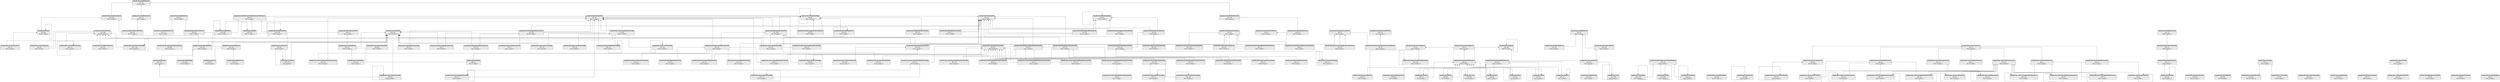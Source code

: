 digraph classDiagram{
graph [splines=ortho, rankdir=BT, overlap = false, nodesep=2.0, ranksep=2.0]

node [shape=record style=filled fillcolor=gray95]
"org.joda.time.format.DateTimeFormatterBuilder"[label = <{<b>org.joda.time.format.DateTimeFormatterBuilder</b>|LOC: 2678<br/>|Time of Change: 22<br/>}>]
"org.joda.time.LocalDateTime"[label = <{<b>org.joda.time.LocalDateTime</b>|LOC: 2398<br/>|Time of Change: 13<br/>}>]
"org.joda.time.DateTime"[label = <{<b>org.joda.time.DateTime</b>|LOC: 2372<br/>|Time of Change: 14<br/>}>]
"org.joda.time.format.PeriodFormatterBuilder"[label = <{<b>org.joda.time.format.PeriodFormatterBuilder</b>|LOC: 2199<br/>|Time of Change: 20<br/>}>]
"org.joda.time.LocalDate"[label = <{<b>org.joda.time.LocalDate</b>|LOC: 2129<br/>|Time of Change: 14<br/>}>]
"org.joda.time.format.ISODateTimeFormat"[label = <{<b>org.joda.time.format.ISODateTimeFormat</b>|LOC: 2018<br/>|Time of Change: 10<br/>}>]
"org.joda.time.tz.DateTimeZoneBuilder"[label = <{<b>org.joda.time.tz.DateTimeZoneBuilder</b>|LOC: 1768<br/>|Time of Change: 12<br/>}>]
"org.joda.time.Period"[label = <{<b>org.joda.time.Period</b>|LOC: 1666<br/>|Time of Change: 9<br/>}>]
"org.joda.time.LocalTime"[label = <{<b>org.joda.time.LocalTime</b>|LOC: 1623<br/>|Time of Change: 7<br/>}>]
"org.joda.time.MutableDateTime"[label = <{<b>org.joda.time.MutableDateTime</b>|LOC: 1490<br/>|Time of Change: 6<br/>}>]
"org.joda.time.DateMidnight"[label = <{<b>org.joda.time.DateMidnight</b>|LOC: 1480<br/>|Time of Change: 8<br/>}>]
"org.joda.time.DateTimeZone"[label = <{<b>org.joda.time.DateTimeZone</b>|LOC: 1343<br/>|Time of Change: 22<br/>}>]
"org.joda.time.TimeOfDay"[label = <{<b>org.joda.time.TimeOfDay</b>|LOC: 1228<br/>|Time of Change: 3<br/>}>]
"org.joda.time.chrono.GJChronology"[label = <{<b>org.joda.time.chrono.GJChronology</b>|LOC: 1157<br/>|Time of Change: 10<br/>}>]
"org.joda.time.YearMonthDay"[label = <{<b>org.joda.time.YearMonthDay</b>|LOC: 1121<br/>|Time of Change: 3<br/>}>]
"org.joda.time.Partial"[label = <{<b>org.joda.time.Partial</b>|LOC: 1029<br/>|Time of Change: 9<br/>}>]
"org.joda.time.format.DateTimeFormatter"[label = <{<b>org.joda.time.format.DateTimeFormatter</b>|LOC: 1024<br/>|Time of Change: 17<br/>}>]
"org.joda.time.MutablePeriod"[label = <{<b>org.joda.time.MutablePeriod</b>|LOC: 1013<br/>|Time of Change: 2<br/>}>]
"org.joda.time.field.BaseDateTimeField"[label = <{<b>org.joda.time.field.BaseDateTimeField</b>|LOC: 1006<br/>|Time of Change: 2<br/>}>]
"org.joda.time.YearMonth"[label = <{<b>org.joda.time.YearMonth</b>|LOC: 991<br/>|Time of Change: 2<br/>}>]
"org.joda.time.MonthDay"[label = <{<b>org.joda.time.MonthDay</b>|LOC: 977<br/>|Time of Change: 3<br/>}>]
"org.joda.time.tz.ZoneInfoCompiler"[label = <{<b>org.joda.time.tz.ZoneInfoCompiler</b>|LOC: 949<br/>|Time of Change: 22<br/>}>]
"org.joda.time.format.DateTimeFormat"[label = <{<b>org.joda.time.format.DateTimeFormat</b>|LOC: 907<br/>|Time of Change: 18<br/>}>]
"org.joda.time.PeriodType"[label = <{<b>org.joda.time.PeriodType</b>|LOC: 858<br/>|Time of Change: 2<br/>}>]
"org.joda.time.chrono.BasicChronology"[label = <{<b>org.joda.time.chrono.BasicChronology</b>|LOC: 831<br/>|Time of Change: 9<br/>}>]
"org.joda.time.DateTimeField"[label = <{<b>org.joda.time.DateTimeField</b>|LOC: 687<br/>|Time of Change: 3<br/>}>]
"org.joda.time.chrono.BaseChronology"[label = <{<b>org.joda.time.chrono.BaseChronology</b>|LOC: 682<br/>|Time of Change: 6<br/>}>]
"org.joda.time.chrono.ZonedChronology"[label = <{<b>org.joda.time.chrono.ZonedChronology</b>|LOC: 651<br/>|Time of Change: 8<br/>}>]
"org.joda.time.base.BasePeriod"[label = <{<b>org.joda.time.base.BasePeriod</b>|LOC: 619<br/>|Time of Change: 5<br/>}>]
"org.joda.time.format.DateTimeParserBucket"[label = <{<b>org.joda.time.format.DateTimeParserBucket</b>|LOC: 609<br/>|Time of Change: 9<br/>}>]
"org.joda.time.DateTimeFieldType"[label = <{<b>org.joda.time.DateTimeFieldType</b>|LOC: 607<br/>|Time of Change: 4<br/>}>]
"org.joda.time.chrono.LimitChronology"[label = <{<b>org.joda.time.chrono.LimitChronology</b>|LOC: 605<br/>|Time of Change: 4<br/>}>]
"org.joda.time.DateTimeUtils"[label = <{<b>org.joda.time.DateTimeUtils</b>|LOC: 599<br/>|Time of Change: 12<br/>}>]
"org.joda.time.convert.ConverterManager"[label = <{<b>org.joda.time.convert.ConverterManager</b>|LOC: 597<br/>|Time of Change: 3<br/>}>]
"org.joda.time.chrono.IslamicChronology"[label = <{<b>org.joda.time.chrono.IslamicChronology</b>|LOC: 579<br/>|Time of Change: 6<br/>}>]
"org.joda.time.chrono.AssembledChronology"[label = <{<b>org.joda.time.chrono.AssembledChronology</b>|LOC: 565<br/>|Time of Change: 2<br/>}>]
"org.joda.time.Interval"[label = <{<b>org.joda.time.Interval</b>|LOC: 562<br/>|Time of Change: 6<br/>}>]
"org.joda.time.Duration"[label = <{<b>org.joda.time.Duration</b>|LOC: 555<br/>|Time of Change: 15<br/>}>]
"org.joda.time.field.UnsupportedDateTimeField"[label = <{<b>org.joda.time.field.UnsupportedDateTimeField</b>|LOC: 547<br/>|Time of Change: 2<br/>}>]
"org.joda.time.base.AbstractInterval"[label = <{<b>org.joda.time.base.AbstractInterval</b>|LOC: 509<br/>|Time of Change: 9<br/>}>]
"org.joda.time.Chronology"[label = <{<b>org.joda.time.Chronology</b>|LOC: 506<br/>|Time of Change: 5<br/>}>]
"org.joda.time.Days"[label = <{<b>org.joda.time.Days</b>|LOC: 491<br/>|Time of Change: 2<br/>}>]
"org.joda.time.Hours"[label = <{<b>org.joda.time.Hours</b>|LOC: 490<br/>|Time of Change: 2<br/>}>]
"org.joda.time.Weeks"[label = <{<b>org.joda.time.Weeks</b>|LOC: 477<br/>|Time of Change: 2<br/>}>]
"org.joda.time.field.AbstractReadableInstantFieldProperty"[label = <{<b>org.joda.time.field.AbstractReadableInstantFieldProperty</b>|LOC: 474<br/>|Time of Change: 2<br/>}>]
"org.joda.time.Minutes"[label = <{<b>org.joda.time.Minutes</b>|LOC: 471<br/>|Time of Change: 2<br/>}>]
"org.joda.time.Seconds"[label = <{<b>org.joda.time.Seconds</b>|LOC: 471<br/>|Time of Change: 3<br/>}>]
"org.joda.time.format.FormatUtils"[label = <{<b>org.joda.time.format.FormatUtils</b>|LOC: 448<br/>|Time of Change: 4<br/>}>]
"org.joda.time.base.AbstractInstant"[label = <{<b>org.joda.time.base.AbstractInstant</b>|LOC: 442<br/>|Time of Change: 4<br/>}>]
"org.joda.time.base.AbstractPartial"[label = <{<b>org.joda.time.base.AbstractPartial</b>|LOC: 415<br/>|Time of Change: 4<br/>}>]
"org.joda.time.MutableInterval"[label = <{<b>org.joda.time.MutableInterval</b>|LOC: 414<br/>|Time of Change: 1<br/>}>]
"org.joda.time.format.PeriodFormat"[label = <{<b>org.joda.time.format.PeriodFormat</b>|LOC: 407<br/>|Time of Change: 7<br/>}>]
"org.joda.time.Months"[label = <{<b>org.joda.time.Months</b>|LOC: 405<br/>|Time of Change: 3<br/>}>]
"org.joda.time.Instant"[label = <{<b>org.joda.time.Instant</b>|LOC: 396<br/>|Time of Change: 9<br/>}>]
"org.joda.time.chrono.BasicMonthOfYearDateTimeField"[label = <{<b>org.joda.time.chrono.BasicMonthOfYearDateTimeField</b>|LOC: 377<br/>|Time of Change: 6<br/>}>]
"org.joda.time.field.FieldUtils"[label = <{<b>org.joda.time.field.FieldUtils</b>|LOC: 369<br/>|Time of Change: 9<br/>}>]
"org.joda.time.Years"[label = <{<b>org.joda.time.Years</b>|LOC: 361<br/>|Time of Change: 3<br/>}>]
"org.joda.time.field.AbstractPartialFieldProperty"[label = <{<b>org.joda.time.field.AbstractPartialFieldProperty</b>|LOC: 360<br/>|Time of Change: 1<br/>}>]
"org.joda.time.DurationFieldType"[label = <{<b>org.joda.time.DurationFieldType</b>|LOC: 352<br/>|Time of Change: 4<br/>}>]
"org.joda.time.IllegalFieldValueException"[label = <{<b>org.joda.time.IllegalFieldValueException</b>|LOC: 351<br/>|Time of Change: 4<br/>}>]
"org.joda.time.base.AbstractDateTime"[label = <{<b>org.joda.time.base.AbstractDateTime</b>|LOC: 346<br/>|Time of Change: 4<br/>}>]
"org.joda.time.base.BaseSingleFieldPeriod"[label = <{<b>org.joda.time.base.BaseSingleFieldPeriod</b>|LOC: 346<br/>|Time of Change: 4<br/>}>]
"org.joda.time.format.PeriodFormatter"[label = <{<b>org.joda.time.format.PeriodFormatter</b>|LOC: 344<br/>|Time of Change: 2<br/>}>]
"org.joda.time.base.BaseDateTime"[label = <{<b>org.joda.time.base.BaseDateTime</b>|LOC: 342<br/>|Time of Change: 5<br/>}>]
"org.joda.time.convert.ConverterSet"[label = <{<b>org.joda.time.convert.ConverterSet</b>|LOC: 328<br/>|Time of Change: 2<br/>}>]
"org.joda.time.ReadableInterval"[label = <{<b>org.joda.time.ReadableInterval</b>|LOC: 321<br/>|Time of Change: 3<br/>}>]
"org.joda.time.DurationField"[label = <{<b>org.joda.time.DurationField</b>|LOC: 320<br/>|Time of Change: 1<br/>}>]
"org.joda.time.base.BasePartial"[label = <{<b>org.joda.time.base.BasePartial</b>|LOC: 312<br/>|Time of Change: 3<br/>}>]
"org.joda.time.tz.ZoneInfoProvider"[label = <{<b>org.joda.time.tz.ZoneInfoProvider</b>|LOC: 305<br/>|Time of Change: 10<br/>}>]
"org.joda.time.field.DelegatedDateTimeField"[label = <{<b>org.joda.time.field.DelegatedDateTimeField</b>|LOC: 296<br/>|Time of Change: 2<br/>}>]
"org.joda.time.DateTimeComparator"[label = <{<b>org.joda.time.DateTimeComparator</b>|LOC: 281<br/>|Time of Change: 3<br/>}>]
"org.joda.time.ReadWritablePeriod"[label = <{<b>org.joda.time.ReadWritablePeriod</b>|LOC: 280<br/>|Time of Change: 1<br/>}>]
"org.joda.time.field.UnsupportedDurationField"[label = <{<b>org.joda.time.field.UnsupportedDurationField</b>|LOC: 279<br/>|Time of Change: 4<br/>}>]
"org.joda.time.chrono.JulianChronology"[label = <{<b>org.joda.time.chrono.JulianChronology</b>|LOC: 278<br/>|Time of Change: 5<br/>}>]
"org.joda.time.chrono.CopticChronology"[label = <{<b>org.joda.time.chrono.CopticChronology</b>|LOC: 272<br/>|Time of Change: 4<br/>}>]
"org.joda.time.base.BaseDuration"[label = <{<b>org.joda.time.base.BaseDuration</b>|LOC: 272<br/>|Time of Change: 5<br/>}>]
"org.joda.time.chrono.EthiopicChronology"[label = <{<b>org.joda.time.chrono.EthiopicChronology</b>|LOC: 271<br/>|Time of Change: 4<br/>}>]
"org.joda.time.ReadWritableDateTime"[label = <{<b>org.joda.time.ReadWritableDateTime</b>|LOC: 267<br/>|Time of Change: 1<br/>}>]
"org.joda.time.field.DividedDateTimeField"[label = <{<b>org.joda.time.field.DividedDateTimeField</b>|LOC: 258<br/>|Time of Change: 3<br/>}>]
"org.joda.time.chrono.BuddhistChronology"[label = <{<b>org.joda.time.chrono.BuddhistChronology</b>|LOC: 254<br/>|Time of Change: 7<br/>}>]
"org.joda.time.base.BaseInterval"[label = <{<b>org.joda.time.base.BaseInterval</b>|LOC: 254<br/>|Time of Change: 3<br/>}>]
"org.joda.time.chrono.BasicWeekyearDateTimeField"[label = <{<b>org.joda.time.chrono.BasicWeekyearDateTimeField</b>|LOC: 253<br/>|Time of Change: 2<br/>}>]
"org.joda.time.convert.StringConverter"[label = <{<b>org.joda.time.convert.StringConverter</b>|LOC: 250<br/>|Time of Change: 4<br/>}>]
"org.joda.time.chrono.GregorianChronology"[label = <{<b>org.joda.time.chrono.GregorianChronology</b>|LOC: 249<br/>|Time of Change: 4<br/>}>]
"org.joda.time.chrono.GJLocaleSymbols"[label = <{<b>org.joda.time.chrono.GJLocaleSymbols</b>|LOC: 249<br/>|Time of Change: 3<br/>}>]
"org.joda.time.base.AbstractPeriod"[label = <{<b>org.joda.time.base.AbstractPeriod</b>|LOC: 246<br/>|Time of Change: 3<br/>}>]
"org.joda.time.field.RemainderDateTimeField"[label = <{<b>org.joda.time.field.RemainderDateTimeField</b>|LOC: 243<br/>|Time of Change: 3<br/>}>]
"org.joda.time.chrono.ISOChronology"[label = <{<b>org.joda.time.chrono.ISOChronology</b>|LOC: 232<br/>|Time of Change: 6<br/>}>]
"org.joda.time.base.AbstractDuration"[label = <{<b>org.joda.time.base.AbstractDuration</b>|LOC: 221<br/>|Time of Change: 4<br/>}>]
"org.joda.time.field.OffsetDateTimeField"[label = <{<b>org.joda.time.field.OffsetDateTimeField</b>|LOC: 219<br/>|Time of Change: 2<br/>}>]
"org.joda.time.tz.CachedDateTimeZone"[label = <{<b>org.joda.time.tz.CachedDateTimeZone</b>|LOC: 215<br/>|Time of Change: 3<br/>}>]
"org.joda.time.ReadableDateTime"[label = <{<b>org.joda.time.ReadableDateTime</b>|LOC: 213<br/>|Time of Change: 2<br/>}>]
"org.joda.time.chrono.BasicGJChronology"[label = <{<b>org.joda.time.chrono.BasicGJChronology</b>|LOC: 206<br/>|Time of Change: 3<br/>}>]
"org.joda.time.format.ISOPeriodFormat"[label = <{<b>org.joda.time.format.ISOPeriodFormat</b>|LOC: 206<br/>|Time of Change: 1<br/>}>]
"org.joda.time.field.ZeroIsMaxDateTimeField"[label = <{<b>org.joda.time.field.ZeroIsMaxDateTimeField</b>|LOC: 205<br/>|Time of Change: 2<br/>}>]
"org.joda.time.field.ImpreciseDateTimeField"[label = <{<b>org.joda.time.field.ImpreciseDateTimeField</b>|LOC: 201<br/>|Time of Change: 2<br/>}>]
"org.joda.time.ReadablePartial"[label = <{<b>org.joda.time.ReadablePartial</b>|LOC: 187<br/>|Time of Change: 3<br/>}>]
"org.joda.time.ReadableInstant"[label = <{<b>org.joda.time.ReadableInstant</b>|LOC: 181<br/>|Time of Change: 1<br/>}>]
"org.joda.time.field.MillisDurationField"[label = <{<b>org.joda.time.field.MillisDurationField</b>|LOC: 174<br/>|Time of Change: 3<br/>}>]
"org.joda.time.DateTimeConstants"[label = <{<b>org.joda.time.DateTimeConstants</b>|LOC: 172<br/>|Time of Change: 2<br/>}>]
"org.joda.time.field.DelegatedDurationField"[label = <{<b>org.joda.time.field.DelegatedDurationField</b>|LOC: 169<br/>|Time of Change: 3<br/>}>]
"org.joda.time.field.BaseDurationField"[label = <{<b>org.joda.time.field.BaseDurationField</b>|LOC: 168<br/>|Time of Change: 2<br/>}>]
"org.joda.time.ReadablePeriod"[label = <{<b>org.joda.time.ReadablePeriod</b>|LOC: 167<br/>|Time of Change: 1<br/>}>]
"org.joda.time.field.PreciseDurationDateTimeField"[label = <{<b>org.joda.time.field.PreciseDurationDateTimeField</b>|LOC: 167<br/>|Time of Change: 2<br/>}>]
"org.joda.time.chrono.BasicFixedMonthChronology"[label = <{<b>org.joda.time.chrono.BasicFixedMonthChronology</b>|LOC: 161<br/>|Time of Change: 1<br/>}>]
"org.joda.time.tz.DefaultNameProvider"[label = <{<b>org.joda.time.tz.DefaultNameProvider</b>|LOC: 161<br/>|Time of Change: 6<br/>}>]
"org.joda.time.convert.AbstractConverter"[label = <{<b>org.joda.time.convert.AbstractConverter</b>|LOC: 161<br/>|Time of Change: 2<br/>}>]
"org.joda.time.ReadWritableInstant"[label = <{<b>org.joda.time.ReadWritableInstant</b>|LOC: 159<br/>|Time of Change: 1<br/>}>]
"org.joda.time.chrono.LenientChronology"[label = <{<b>org.joda.time.chrono.LenientChronology</b>|LOC: 156<br/>|Time of Change: 1<br/>}>]
"org.joda.time.chrono.StrictChronology"[label = <{<b>org.joda.time.chrono.StrictChronology</b>|LOC: 156<br/>|Time of Change: 1<br/>}>]
"org.joda.time.chrono.BasicYearDateTimeField"[label = <{<b>org.joda.time.chrono.BasicYearDateTimeField</b>|LOC: 154<br/>|Time of Change: 4<br/>}>]
"org.joda.time.field.ScaledDurationField"[label = <{<b>org.joda.time.field.ScaledDurationField</b>|LOC: 154<br/>|Time of Change: 1<br/>}>]
"org.joda.time.chrono.GJEraDateTimeField"[label = <{<b>org.joda.time.chrono.GJEraDateTimeField</b>|LOC: 153<br/>|Time of Change: 2<br/>}>]
"org.joda.time.ReadableDuration"[label = <{<b>org.joda.time.ReadableDuration</b>|LOC: 152<br/>|Time of Change: 4<br/>}>]
"org.joda.time.field.PreciseDurationField"[label = <{<b>org.joda.time.field.PreciseDurationField</b>|LOC: 148<br/>|Time of Change: 1<br/>}>]
"org.joda.time.field.PreciseDateTimeField"[label = <{<b>org.joda.time.field.PreciseDateTimeField</b>|LOC: 147<br/>|Time of Change: 2<br/>}>]
"org.joda.time.chrono.GJDayOfWeekDateTimeField"[label = <{<b>org.joda.time.chrono.GJDayOfWeekDateTimeField</b>|LOC: 142<br/>|Time of Change: 2<br/>}>]
"org.joda.time.ReadWritableInterval"[label = <{<b>org.joda.time.ReadWritableInterval</b>|LOC: 135<br/>|Time of Change: 1<br/>}>]
"org.joda.time.convert.CalendarConverter"[label = <{<b>org.joda.time.convert.CalendarConverter</b>|LOC: 135<br/>|Time of Change: 1<br/>}>]
"org.joda.time.chrono.BasicSingleEraDateTimeField"[label = <{<b>org.joda.time.chrono.BasicSingleEraDateTimeField</b>|LOC: 134<br/>|Time of Change: 1<br/>}>]
"org.joda.time.chrono.GJYearOfEraDateTimeField"[label = <{<b>org.joda.time.chrono.GJYearOfEraDateTimeField</b>|LOC: 125<br/>|Time of Change: 3<br/>}>]
"org.joda.time.chrono.BasicWeekOfWeekyearDateTimeField"[label = <{<b>org.joda.time.chrono.BasicWeekOfWeekyearDateTimeField</b>|LOC: 121<br/>|Time of Change: 2<br/>}>]
"org.joda.time.chrono.ISOYearOfEraDateTimeField"[label = <{<b>org.joda.time.chrono.ISOYearOfEraDateTimeField</b>|LOC: 119<br/>|Time of Change: 4<br/>}>]
"org.joda.time.convert.ReadableIntervalConverter"[label = <{<b>org.joda.time.convert.ReadableIntervalConverter</b>|LOC: 116<br/>|Time of Change: 1<br/>}>]
"org.joda.time.convert.ReadableInstantConverter"[label = <{<b>org.joda.time.convert.ReadableInstantConverter</b>|LOC: 113<br/>|Time of Change: 2<br/>}>]
"org.joda.time.chrono.BasicDayOfMonthDateTimeField"[label = <{<b>org.joda.time.chrono.BasicDayOfMonthDateTimeField</b>|LOC: 111<br/>|Time of Change: 3<br/>}>]
"org.joda.time.chrono.BasicDayOfYearDateTimeField"[label = <{<b>org.joda.time.chrono.BasicDayOfYearDateTimeField</b>|LOC: 108<br/>|Time of Change: 3<br/>}>]
"org.joda.time.field.SkipDateTimeField"[label = <{<b>org.joda.time.field.SkipDateTimeField</b>|LOC: 107<br/>|Time of Change: 3<br/>}>]
"org.joda.time.convert.ReadablePartialConverter"[label = <{<b>org.joda.time.convert.ReadablePartialConverter</b>|LOC: 107<br/>|Time of Change: 1<br/>}>]
"org.joda.time.field.DecoratedDateTimeField"[label = <{<b>org.joda.time.field.DecoratedDateTimeField</b>|LOC: 106<br/>|Time of Change: 2<br/>}>]
"org.joda.time.format.InternalPrinterDateTimePrinter"[label = <{<b>org.joda.time.format.InternalPrinterDateTimePrinter</b>|LOC: 106<br/>|Time of Change: 1<br/>}>]
"org.joda.time.tz.FixedDateTimeZone"[label = <{<b>org.joda.time.tz.FixedDateTimeZone</b>|LOC: 105<br/>|Time of Change: 3<br/>}>]
"org.joda.time.field.DecoratedDurationField"[label = <{<b>org.joda.time.field.DecoratedDurationField</b>|LOC: 104<br/>|Time of Change: 1<br/>}>]
"org.joda.time.format.DateTimePrinter"[label = <{<b>org.joda.time.format.DateTimePrinter</b>|LOC: 104<br/>|Time of Change: 3<br/>}>]
"org.joda.time.field.SkipUndoDateTimeField"[label = <{<b>org.joda.time.field.SkipUndoDateTimeField</b>|LOC: 102<br/>|Time of Change: 2<br/>}>]
"org.joda.time.convert.NullConverter"[label = <{<b>org.joda.time.convert.NullConverter</b>|LOC: 98<br/>|Time of Change: 1<br/>}>]
"org.joda.time.convert.ReadableDurationConverter"[label = <{<b>org.joda.time.convert.ReadableDurationConverter</b>|LOC: 91<br/>|Time of Change: 2<br/>}>]
"org.joda.time.format.DateTimePrinterInternalPrinter"[label = <{<b>org.joda.time.format.DateTimePrinterInternalPrinter</b>|LOC: 89<br/>|Time of Change: 2<br/>}>]
"org.joda.time.IllegalInstantException"[label = <{<b>org.joda.time.IllegalInstantException</b>|LOC: 89<br/>|Time of Change: 2<br/>}>]
"org.joda.time.convert.PartialConverter"[label = <{<b>org.joda.time.convert.PartialConverter</b>|LOC: 89<br/>|Time of Change: 1<br/>}>]
"org.joda.time.convert.ReadablePeriodConverter"[label = <{<b>org.joda.time.convert.ReadablePeriodConverter</b>|LOC: 84<br/>|Time of Change: 1<br/>}>]
"org.joda.time.UTCDateTimeZone"[label = <{<b>org.joda.time.UTCDateTimeZone</b>|LOC: 83<br/>|Time of Change: 1<br/>}>]
"org.joda.time.format.PeriodPrinter"[label = <{<b>org.joda.time.format.PeriodPrinter</b>|LOC: 83<br/>|Time of Change: 1<br/>}>]
"org.joda.time.convert.LongConverter"[label = <{<b>org.joda.time.convert.LongConverter</b>|LOC: 80<br/>|Time of Change: 1<br/>}>]
"org.joda.time.field.LenientDateTimeField"[label = <{<b>org.joda.time.field.LenientDateTimeField</b>|LOC: 77<br/>|Time of Change: 1<br/>}>]
"org.joda.time.chrono.GJCacheKey"[label = <{<b>org.joda.time.chrono.GJCacheKey</b>|LOC: 76<br/>|Time of Change: 2<br/>}>]
"org.joda.time.format.InternalParserDateTimeParser"[label = <{<b>org.joda.time.format.InternalParserDateTimeParser</b>|LOC: 72<br/>|Time of Change: 1<br/>}>]
"org.joda.time.convert.InstantConverter"[label = <{<b>org.joda.time.convert.InstantConverter</b>|LOC: 72<br/>|Time of Change: 1<br/>}>]
"org.joda.time.field.StrictDateTimeField"[label = <{<b>org.joda.time.field.StrictDateTimeField</b>|LOC: 71<br/>|Time of Change: 1<br/>}>]
"org.joda.time.convert.DateConverter"[label = <{<b>org.joda.time.convert.DateConverter</b>|LOC: 69<br/>|Time of Change: 1<br/>}>]
"org.joda.time.format.InternalPrinter"[label = <{<b>org.joda.time.format.InternalPrinter</b>|LOC: 68<br/>|Time of Change: 1<br/>}>]
"org.joda.time.chrono.GJMonthOfYearDateTimeField"[label = <{<b>org.joda.time.chrono.GJMonthOfYearDateTimeField</b>|LOC: 66<br/>|Time of Change: 2<br/>}>]
"org.joda.time.format.DateTimeParser"[label = <{<b>org.joda.time.format.DateTimeParser</b>|LOC: 64<br/>|Time of Change: 1<br/>}>]
"org.joda.time.tz.UTCProvider"[label = <{<b>org.joda.time.tz.UTCProvider</b>|LOC: 63<br/>|Time of Change: 2<br/>}>]
"org.joda.time.base.BaseLocal"[label = <{<b>org.joda.time.base.BaseLocal</b>|LOC: 63<br/>|Time of Change: 3<br/>}>]
"org.joda.time.format.PeriodParser"[label = <{<b>org.joda.time.format.PeriodParser</b>|LOC: 62<br/>|Time of Change: 1<br/>}>]
"org.joda.time.JodaTimePermission"[label = <{<b>org.joda.time.JodaTimePermission</b>|LOC: 60<br/>|Time of Change: 1<br/>}>]
"org.joda.time.format.InternalParser"[label = <{<b>org.joda.time.format.InternalParser</b>|LOC: 56<br/>|Time of Change: 1<br/>}>]
"org.joda.time.format.DateTimeParserInternalParser"[label = <{<b>org.joda.time.format.DateTimeParserInternalParser</b>|LOC: 55<br/>|Time of Change: 1<br/>}>]
"org.joda.time.convert.IntervalConverter"[label = <{<b>org.joda.time.convert.IntervalConverter</b>|LOC: 53<br/>|Time of Change: 1<br/>}>]
"org.joda.time.convert.PeriodConverter"[label = <{<b>org.joda.time.convert.PeriodConverter</b>|LOC: 51<br/>|Time of Change: 1<br/>}>]
"org.joda.time.tz.Provider"[label = <{<b>org.joda.time.tz.Provider</b>|LOC: 44<br/>|Time of Change: 1<br/>}>]
"org.joda.time.tz.NameProvider"[label = <{<b>org.joda.time.tz.NameProvider</b>|LOC: 44<br/>|Time of Change: 1<br/>}>]
"org.joda.time.tz.ZoneInfoLogger"[label = <{<b>org.joda.time.tz.ZoneInfoLogger</b>|LOC: 41<br/>|Time of Change: 1<br/>}>]
"org.joda.time.convert.DurationConverter"[label = <{<b>org.joda.time.convert.DurationConverter</b>|LOC: 36<br/>|Time of Change: 2<br/>}>]
"org.joda.time.convert.Converter"[label = <{<b>org.joda.time.convert.Converter</b>|LOC: 34<br/>|Time of Change: 1<br/>}>]
"org.joda.time.convert.ReadablePartialConverter" -> "org.joda.time.convert.AbstractConverter"[arrowhead = onormal];
"org.joda.time.chrono.GJYearOfEraDateTimeField" -> "org.joda.time.field.DecoratedDateTimeField"[arrowhead = onormal];
"org.joda.time.Seconds" -> "org.joda.time.base.BaseSingleFieldPeriod"[arrowhead = onormal];
"org.joda.time.field.RemainderDateTimeField" -> "org.joda.time.field.DecoratedDateTimeField"[arrowhead = onormal];
"org.joda.time.chrono.BasicWeekOfWeekyearDateTimeField" -> "org.joda.time.field.PreciseDurationDateTimeField"[arrowhead = onormal];
"org.joda.time.field.StrictDateTimeField" -> "org.joda.time.field.DelegatedDateTimeField"[arrowhead = onormal];
"org.joda.time.field.UnsupportedDurationField" -> "org.joda.time.DurationField"[arrowhead = onormal];
"org.joda.time.field.LenientDateTimeField" -> "org.joda.time.field.DelegatedDateTimeField"[arrowhead = onormal];
"org.joda.time.field.SkipUndoDateTimeField" -> "org.joda.time.field.DelegatedDateTimeField"[arrowhead = onormal];
"org.joda.time.base.AbstractDateTime" -> "org.joda.time.base.AbstractInstant"[arrowhead = onormal];
"org.joda.time.chrono.ISOChronology" -> "org.joda.time.chrono.AssembledChronology"[arrowhead = onormal];
"org.joda.time.field.DelegatedDateTimeField" -> "org.joda.time.DateTimeField"[arrowhead = onormal];
"org.joda.time.base.BaseLocal" -> "org.joda.time.base.AbstractPartial"[arrowhead = onormal];
"org.joda.time.chrono.LenientChronology" -> "org.joda.time.chrono.AssembledChronology"[arrowhead = onormal];
"org.joda.time.chrono.BasicYearDateTimeField" -> "org.joda.time.field.ImpreciseDateTimeField"[arrowhead = onormal];
"org.joda.time.field.DividedDateTimeField" -> "org.joda.time.field.DecoratedDateTimeField"[arrowhead = onormal];
"org.joda.time.convert.DateConverter" -> "org.joda.time.convert.AbstractConverter"[arrowhead = onormal];
"org.joda.time.chrono.ZonedChronology" -> "org.joda.time.field.BaseDateTimeField"[arrowhead = onormal];
"org.joda.time.field.ZeroIsMaxDateTimeField" -> "org.joda.time.field.DecoratedDateTimeField"[arrowhead = onormal];
"org.joda.time.field.BaseDateTimeField" -> "org.joda.time.DateTimeField"[arrowhead = onormal];
"org.joda.time.chrono.EthiopicChronology" -> "org.joda.time.chrono.BasicFixedMonthChronology"[arrowhead = onormal];
"org.joda.time.base.BaseInterval" -> "org.joda.time.base.AbstractInterval"[arrowhead = onormal];
"org.joda.time.Duration" -> "org.joda.time.base.BaseDuration"[arrowhead = onormal];
"org.joda.time.field.MillisDurationField" -> "org.joda.time.DurationField"[arrowhead = onormal];
"org.joda.time.chrono.GJChronology" -> "org.joda.time.field.DecoratedDurationField"[arrowhead = onormal];
"org.joda.time.Interval" -> "org.joda.time.base.BaseInterval"[arrowhead = onormal];
"org.joda.time.convert.LongConverter" -> "org.joda.time.convert.AbstractConverter"[arrowhead = onormal];
"org.joda.time.chrono.IslamicChronology" -> "org.joda.time.chrono.BasicChronology"[arrowhead = onormal];
"org.joda.time.chrono.BasicFixedMonthChronology" -> "org.joda.time.chrono.BasicChronology"[arrowhead = onormal];
"org.joda.time.tz.DateTimeZoneBuilder" -> "org.joda.time.DateTimeZone"[arrowhead = onormal];
"org.joda.time.field.UnsupportedDateTimeField" -> "org.joda.time.DateTimeField"[arrowhead = onormal];
"org.joda.time.chrono.ISOYearOfEraDateTimeField" -> "org.joda.time.field.DecoratedDateTimeField"[arrowhead = onormal];
"org.joda.time.field.ScaledDurationField" -> "org.joda.time.field.DecoratedDurationField"[arrowhead = onormal];
"org.joda.time.MonthDay" -> "org.joda.time.base.BasePartial"[arrowhead = onormal];
"org.joda.time.field.PreciseDurationDateTimeField" -> "org.joda.time.field.BaseDateTimeField"[arrowhead = onormal];
"org.joda.time.LocalDateTime" -> "org.joda.time.field.AbstractReadableInstantFieldProperty"[arrowhead = onormal];
"org.joda.time.MutablePeriod" -> "org.joda.time.base.BasePeriod"[arrowhead = onormal];
"org.joda.time.MutableDateTime" -> "org.joda.time.field.AbstractReadableInstantFieldProperty"[arrowhead = onormal];
"org.joda.time.tz.FixedDateTimeZone" -> "org.joda.time.DateTimeZone"[arrowhead = onormal];
"org.joda.time.field.PreciseDateTimeField" -> "org.joda.time.field.PreciseDurationDateTimeField"[arrowhead = onormal];
"org.joda.time.convert.ReadableDurationConverter" -> "org.joda.time.convert.AbstractConverter"[arrowhead = onormal];
"org.joda.time.DateMidnight" -> "org.joda.time.base.BaseDateTime"[arrowhead = onormal];
"org.joda.time.base.BaseDuration" -> "org.joda.time.base.AbstractDuration"[arrowhead = onormal];
"org.joda.time.Months" -> "org.joda.time.base.BaseSingleFieldPeriod"[arrowhead = onormal];
"org.joda.time.field.DecoratedDateTimeField" -> "org.joda.time.field.BaseDateTimeField"[arrowhead = onormal];
"org.joda.time.YearMonthDay" -> "org.joda.time.base.BasePartial"[arrowhead = onormal];
"org.joda.time.YearMonth" -> "org.joda.time.field.AbstractPartialFieldProperty"[arrowhead = onormal];
"org.joda.time.field.OffsetDateTimeField" -> "org.joda.time.field.DecoratedDateTimeField"[arrowhead = onormal];
"org.joda.time.convert.ReadablePeriodConverter" -> "org.joda.time.convert.AbstractConverter"[arrowhead = onormal];
"org.joda.time.Years" -> "org.joda.time.base.BaseSingleFieldPeriod"[arrowhead = onormal];
"org.joda.time.chrono.GJMonthOfYearDateTimeField" -> "org.joda.time.chrono.BasicMonthOfYearDateTimeField"[arrowhead = onormal];
"org.joda.time.convert.ReadableIntervalConverter" -> "org.joda.time.convert.AbstractConverter"[arrowhead = onormal];
"org.joda.time.chrono.BasicWeekyearDateTimeField" -> "org.joda.time.field.ImpreciseDateTimeField"[arrowhead = onormal];
"org.joda.time.Days" -> "org.joda.time.base.BaseSingleFieldPeriod"[arrowhead = onormal];
"org.joda.time.chrono.BasicSingleEraDateTimeField" -> "org.joda.time.field.BaseDateTimeField"[arrowhead = onormal];
"org.joda.time.Partial" -> "org.joda.time.field.AbstractPartialFieldProperty"[arrowhead = onormal];
"org.joda.time.field.SkipDateTimeField" -> "org.joda.time.field.DelegatedDateTimeField"[arrowhead = onormal];
"org.joda.time.chrono.LimitChronology" -> "org.joda.time.chrono.AssembledChronology"[arrowhead = onormal];
"org.joda.time.chrono.GJDayOfWeekDateTimeField" -> "org.joda.time.field.PreciseDurationDateTimeField"[arrowhead = onormal];
"org.joda.time.convert.NullConverter" -> "org.joda.time.convert.AbstractConverter"[arrowhead = onormal];
"org.joda.time.chrono.GregorianChronology" -> "org.joda.time.chrono.BasicGJChronology"[arrowhead = onormal];
"org.joda.time.MutableInterval" -> "org.joda.time.base.BaseInterval"[arrowhead = onormal];
"org.joda.time.Minutes" -> "org.joda.time.base.BaseSingleFieldPeriod"[arrowhead = onormal];
"org.joda.time.chrono.BasicMonthOfYearDateTimeField" -> "org.joda.time.field.ImpreciseDateTimeField"[arrowhead = onormal];
"org.joda.time.base.BasePartial" -> "org.joda.time.base.AbstractPartial"[arrowhead = onormal];
"org.joda.time.base.BaseDateTime" -> "org.joda.time.base.AbstractDateTime"[arrowhead = onormal];
"org.joda.time.LocalTime" -> "org.joda.time.base.BaseLocal"[arrowhead = onormal];
"org.joda.time.Hours" -> "org.joda.time.base.BaseSingleFieldPeriod"[arrowhead = onormal];
"org.joda.time.convert.StringConverter" -> "org.joda.time.convert.AbstractConverter"[arrowhead = onormal];
"org.joda.time.convert.ReadableInstantConverter" -> "org.joda.time.convert.AbstractConverter"[arrowhead = onormal];
"org.joda.time.base.BasePeriod" -> "org.joda.time.base.AbstractPeriod"[arrowhead = onormal];
"org.joda.time.field.DecoratedDurationField" -> "org.joda.time.field.BaseDurationField"[arrowhead = onormal];
"org.joda.time.chrono.StrictChronology" -> "org.joda.time.chrono.AssembledChronology"[arrowhead = onormal];
"org.joda.time.TimeOfDay" -> "org.joda.time.field.AbstractPartialFieldProperty"[arrowhead = onormal];
"org.joda.time.chrono.GJEraDateTimeField" -> "org.joda.time.field.BaseDateTimeField"[arrowhead = onormal];
"org.joda.time.chrono.BaseChronology" -> "org.joda.time.Chronology"[arrowhead = onormal];
"org.joda.time.chrono.JulianChronology" -> "org.joda.time.chrono.BasicGJChronology"[arrowhead = onormal];
"org.joda.time.chrono.CopticChronology" -> "org.joda.time.chrono.BasicFixedMonthChronology"[arrowhead = onormal];
"org.joda.time.field.ImpreciseDateTimeField" -> "org.joda.time.field.BaseDateTimeField"[arrowhead = onormal];
"org.joda.time.field.PreciseDurationField" -> "org.joda.time.field.BaseDurationField"[arrowhead = onormal];
"org.joda.time.Period" -> "org.joda.time.base.BasePeriod"[arrowhead = onormal];
"org.joda.time.chrono.BasicGJChronology" -> "org.joda.time.chrono.BasicChronology"[arrowhead = onormal];
"org.joda.time.Weeks" -> "org.joda.time.base.BaseSingleFieldPeriod"[arrowhead = onormal];
"org.joda.time.DateTime" -> "org.joda.time.base.BaseDateTime"[arrowhead = onormal];
"org.joda.time.field.DelegatedDurationField" -> "org.joda.time.DurationField"[arrowhead = onormal];
"org.joda.time.LocalDate" -> "org.joda.time.field.AbstractReadableInstantFieldProperty"[arrowhead = onormal];
"org.joda.time.UTCDateTimeZone" -> "org.joda.time.DateTimeZone"[arrowhead = onormal];
"org.joda.time.chrono.BasicDayOfMonthDateTimeField" -> "org.joda.time.field.PreciseDurationDateTimeField"[arrowhead = onormal];
"org.joda.time.Instant" -> "org.joda.time.base.AbstractInstant"[arrowhead = onormal];
"org.joda.time.convert.CalendarConverter" -> "org.joda.time.convert.AbstractConverter"[arrowhead = onormal];
"org.joda.time.chrono.BasicDayOfYearDateTimeField" -> "org.joda.time.field.PreciseDurationDateTimeField"[arrowhead = onormal];
"org.joda.time.field.BaseDurationField" -> "org.joda.time.DurationField"[arrowhead = onormal];
"org.joda.time.chrono.BuddhistChronology" -> "org.joda.time.chrono.AssembledChronology"[arrowhead = onormal];
"org.joda.time.convert.ReadablePartialConverter" -> "org.joda.time.convert.PartialConverter"[arrowhead = curve];
"org.joda.time.convert.PartialConverter" -> "org.joda.time.convert.Converter"[arrowhead = curve];
"org.joda.time.convert.DurationConverter" -> "org.joda.time.convert.Converter"[arrowhead = curve];
"org.joda.time.convert.ReadablePeriodConverter" -> "org.joda.time.convert.PeriodConverter"[arrowhead = curve];
"org.joda.time.convert.ReadableIntervalConverter" -> "org.joda.time.convert.PeriodConverter"[arrowhead = curve];
"org.joda.time.format.DateTimeFormat" -> "org.joda.time.format.InternalParser"[arrowhead = curve];
"org.joda.time.tz.UTCProvider" -> "org.joda.time.tz.Provider"[arrowhead = curve];
"org.joda.time.format.InternalPrinterDateTimePrinter" -> "org.joda.time.format.InternalPrinter"[arrowhead = curve];
"org.joda.time.base.AbstractPeriod" -> "org.joda.time.ReadablePeriod"[arrowhead = curve];
"org.joda.time.convert.NullConverter" -> "org.joda.time.convert.IntervalConverter"[arrowhead = curve];
"org.joda.time.tz.DefaultNameProvider" -> "org.joda.time.tz.NameProvider"[arrowhead = curve];
"org.joda.time.ReadWritableInterval" -> "org.joda.time.ReadableInterval"[arrowhead = curve];
"org.joda.time.base.AbstractDateTime" -> "org.joda.time.ReadableDateTime"[arrowhead = curve];
"org.joda.time.convert.AbstractConverter" -> "org.joda.time.convert.Converter"[arrowhead = curve];
"org.joda.time.format.PeriodFormatterBuilder" -> "org.joda.time.format.PeriodParser"[arrowhead = curve];
"org.joda.time.ReadWritableInstant" -> "org.joda.time.ReadableInstant"[arrowhead = curve];
"org.joda.time.convert.DateConverter" -> "org.joda.time.convert.PartialConverter"[arrowhead = curve];
"org.joda.time.format.DateTimeFormatterBuilder" -> "org.joda.time.format.InternalParser"[arrowhead = curve];
"org.joda.time.DateTimeUtils" -> "org.joda.time.DateTimeUtils"[arrowhead = curve];
"org.joda.time.base.AbstractDuration" -> "org.joda.time.ReadableDuration"[arrowhead = curve];
"org.joda.time.base.AbstractInterval" -> "org.joda.time.ReadableInterval"[arrowhead = curve];
"org.joda.time.convert.StringConverter" -> "org.joda.time.convert.IntervalConverter"[arrowhead = curve];
"org.joda.time.convert.ReadableInstantConverter" -> "org.joda.time.convert.PartialConverter"[arrowhead = curve];
"org.joda.time.convert.InstantConverter" -> "org.joda.time.convert.Converter"[arrowhead = curve];
"org.joda.time.format.DateTimePrinterInternalPrinter" -> "org.joda.time.format.InternalPrinter"[arrowhead = curve];
"org.joda.time.convert.LongConverter" -> "org.joda.time.convert.DurationConverter"[arrowhead = curve];
"org.joda.time.base.AbstractInstant" -> "org.joda.time.ReadableInstant"[arrowhead = curve];
"org.joda.time.tz.ZoneInfoProvider" -> "org.joda.time.tz.Provider"[arrowhead = curve];
"org.joda.time.ReadWritablePeriod" -> "org.joda.time.ReadablePeriod"[arrowhead = curve];
"org.joda.time.format.PeriodFormat" -> "org.joda.time.format.PeriodParser"[arrowhead = curve];
"org.joda.time.convert.IntervalConverter" -> "org.joda.time.convert.Converter"[arrowhead = curve];
"org.joda.time.format.DateTimeParserInternalParser" -> "org.joda.time.format.InternalParser"[arrowhead = curve];
"org.joda.time.ReadableDateTime" -> "org.joda.time.ReadableInstant"[arrowhead = curve];
"org.joda.time.ReadWritableDateTime" -> "org.joda.time.ReadWritableInstant"[arrowhead = curve];
"org.joda.time.convert.PeriodConverter" -> "org.joda.time.convert.Converter"[arrowhead = curve];
"org.joda.time.format.InternalParserDateTimeParser" -> "org.joda.time.format.InternalParser"[arrowhead = curve];
"org.joda.time.convert.CalendarConverter" -> "org.joda.time.convert.PartialConverter"[arrowhead = curve];
"org.joda.time.convert.ReadableDurationConverter" -> "org.joda.time.convert.PeriodConverter"[arrowhead = curve];
"org.joda.time.convert.ReadablePartialConverter" -> "org.joda.time.convert.ReadablePartialConverter"[arrowhead = diamond];
"org.joda.time.chrono.GJYearOfEraDateTimeField" -> "org.joda.time.chrono.BasicChronology"[arrowhead = diamond];
"org.joda.time.Seconds" -> "org.joda.time.Seconds"[arrowhead = diamond];
"org.joda.time.Seconds" -> "org.joda.time.format.PeriodFormatter"[arrowhead = diamond];
"org.joda.time.field.RemainderDateTimeField" -> "org.joda.time.DurationField"[arrowhead = diamond];
"org.joda.time.chrono.BasicWeekOfWeekyearDateTimeField" -> "org.joda.time.chrono.BasicChronology"[arrowhead = diamond];
"org.joda.time.DateTimeFieldType" -> "org.joda.time.DateTimeFieldType"[arrowhead = diamond];
"org.joda.time.field.UnsupportedDurationField" -> "org.joda.time.DurationFieldType"[arrowhead = diamond];
"org.joda.time.field.LenientDateTimeField" -> "org.joda.time.Chronology"[arrowhead = diamond];
"org.joda.time.DateTimeComparator" -> "org.joda.time.DateTimeComparator"[arrowhead = diamond];
"org.joda.time.DateTimeComparator" -> "org.joda.time.DateTimeFieldType"[arrowhead = diamond];
"org.joda.time.field.SkipUndoDateTimeField" -> "org.joda.time.Chronology"[arrowhead = diamond];
"org.joda.time.format.PeriodFormatterBuilder" -> "org.joda.time.format.PeriodFormatterBuilder"[arrowhead = diamond];
"org.joda.time.chrono.ISOChronology" -> "org.joda.time.chrono.ISOChronology"[arrowhead = diamond];
"org.joda.time.field.DelegatedDateTimeField" -> "org.joda.time.DurationField"[arrowhead = diamond];
"org.joda.time.field.DelegatedDateTimeField" -> "org.joda.time.DateTimeField"[arrowhead = diamond];
"org.joda.time.field.DelegatedDateTimeField" -> "org.joda.time.DateTimeFieldType"[arrowhead = diamond];
"org.joda.time.chrono.LenientChronology" -> "org.joda.time.Chronology"[arrowhead = diamond];
"org.joda.time.chrono.BasicYearDateTimeField" -> "org.joda.time.chrono.BasicChronology"[arrowhead = diamond];
"org.joda.time.field.DividedDateTimeField" -> "org.joda.time.DurationField"[arrowhead = diamond];
"org.joda.time.convert.DateConverter" -> "org.joda.time.convert.DateConverter"[arrowhead = diamond];
"org.joda.time.chrono.ZonedChronology" -> "org.joda.time.DateTimeZone"[arrowhead = diamond];
"org.joda.time.chrono.ZonedChronology" -> "org.joda.time.DurationField"[arrowhead = diamond];
"org.joda.time.chrono.ZonedChronology" -> "org.joda.time.DateTimeField"[arrowhead = diamond];
"org.joda.time.field.BaseDateTimeField" -> "org.joda.time.DateTimeFieldType"[arrowhead = diamond];
"org.joda.time.chrono.EthiopicChronology" -> "org.joda.time.chrono.EthiopicChronology"[arrowhead = diamond];
"org.joda.time.chrono.EthiopicChronology" -> "org.joda.time.DateTimeField"[arrowhead = diamond];
"org.joda.time.base.BaseInterval" -> "org.joda.time.Chronology"[arrowhead = diamond];
"org.joda.time.Duration" -> "org.joda.time.Duration"[arrowhead = diamond];
"org.joda.time.PeriodType" -> "org.joda.time.PeriodType"[arrowhead = diamond];
"org.joda.time.format.PeriodFormatter" -> "org.joda.time.format.PeriodParser"[arrowhead = diamond];
"org.joda.time.format.PeriodFormatter" -> "org.joda.time.PeriodType"[arrowhead = diamond];
"org.joda.time.format.PeriodFormatter" -> "org.joda.time.format.PeriodPrinter"[arrowhead = diamond];
"org.joda.time.field.MillisDurationField" -> "org.joda.time.DurationField"[arrowhead = diamond];
"org.joda.time.format.DateTimePrinterInternalPrinter" -> "org.joda.time.format.DateTimePrinter"[arrowhead = diamond];
"org.joda.time.chrono.GJChronology" -> "org.joda.time.chrono.GJChronology"[arrowhead = diamond];
"org.joda.time.convert.LongConverter" -> "org.joda.time.convert.LongConverter"[arrowhead = diamond];
"org.joda.time.chrono.IslamicChronology" -> "org.joda.time.chrono.IslamicChronology"[arrowhead = diamond];
"org.joda.time.chrono.IslamicChronology" -> "org.joda.time.DateTimeField"[arrowhead = diamond];
"org.joda.time.tz.DateTimeZoneBuilder" -> "org.joda.time.tz.DateTimeZoneBuilder"[arrowhead = diamond];
"org.joda.time.format.DateTimeParserBucket" -> "org.joda.time.DateTimeZone"[arrowhead = diamond];
"org.joda.time.format.DateTimeParserBucket" -> "org.joda.time.Chronology"[arrowhead = diamond];
"org.joda.time.field.UnsupportedDateTimeField" -> "org.joda.time.DurationField"[arrowhead = diamond];
"org.joda.time.field.UnsupportedDateTimeField" -> "org.joda.time.DateTimeFieldType"[arrowhead = diamond];
"org.joda.time.chrono.ISOYearOfEraDateTimeField" -> "org.joda.time.DateTimeField"[arrowhead = diamond];
"org.joda.time.convert.ConverterSet" -> "org.joda.time.convert.Converter"[arrowhead = diamond];
"org.joda.time.MonthDay" -> "org.joda.time.format.DateTimeFormatter"[arrowhead = diamond];
"org.joda.time.field.PreciseDurationDateTimeField" -> "org.joda.time.DurationField"[arrowhead = diamond];
"org.joda.time.chrono.GJCacheKey" -> "org.joda.time.DateTimeZone"[arrowhead = diamond];
"org.joda.time.chrono.GJCacheKey" -> "org.joda.time.Instant"[arrowhead = diamond];
"org.joda.time.LocalDateTime" -> "org.joda.time.DateTimeField"[arrowhead = diamond];
"org.joda.time.LocalDateTime" -> "org.joda.time.LocalDateTime"[arrowhead = diamond];
"org.joda.time.MutableDateTime" -> "org.joda.time.DateTimeField"[arrowhead = diamond];
"org.joda.time.MutableDateTime" -> "org.joda.time.MutableDateTime"[arrowhead = diamond];
"org.joda.time.field.PreciseDateTimeField" -> "org.joda.time.DurationField"[arrowhead = diamond];
"org.joda.time.tz.CachedDateTimeZone" -> "org.joda.time.DateTimeZone"[arrowhead = diamond];
"org.joda.time.tz.CachedDateTimeZone" -> "org.joda.time.tz.CachedDateTimeZone"[arrowhead = diamond];
"org.joda.time.convert.ReadableDurationConverter" -> "org.joda.time.convert.ReadableDurationConverter"[arrowhead = diamond];
"org.joda.time.Months" -> "org.joda.time.Months"[arrowhead = diamond];
"org.joda.time.Months" -> "org.joda.time.format.PeriodFormatter"[arrowhead = diamond];
"org.joda.time.field.DecoratedDateTimeField" -> "org.joda.time.DateTimeField"[arrowhead = diamond];
"org.joda.time.YearMonth" -> "org.joda.time.YearMonth"[arrowhead = diamond];
"org.joda.time.convert.ReadablePeriodConverter" -> "org.joda.time.convert.ReadablePeriodConverter"[arrowhead = diamond];
"org.joda.time.Years" -> "org.joda.time.Years"[arrowhead = diamond];
"org.joda.time.Years" -> "org.joda.time.format.PeriodFormatter"[arrowhead = diamond];
"org.joda.time.convert.ReadableIntervalConverter" -> "org.joda.time.convert.ReadableIntervalConverter"[arrowhead = diamond];
"org.joda.time.chrono.BasicWeekyearDateTimeField" -> "org.joda.time.chrono.BasicChronology"[arrowhead = diamond];
"org.joda.time.Days" -> "org.joda.time.Days"[arrowhead = diamond];
"org.joda.time.Days" -> "org.joda.time.format.PeriodFormatter"[arrowhead = diamond];
"org.joda.time.format.ISODateTimeFormat" -> "org.joda.time.format.DateTimeFormatter"[arrowhead = diamond];
"org.joda.time.Partial" -> "org.joda.time.Partial"[arrowhead = diamond];
"org.joda.time.field.SkipDateTimeField" -> "org.joda.time.Chronology"[arrowhead = diamond];
"org.joda.time.chrono.LimitChronology" -> "org.joda.time.chrono.LimitChronology"[arrowhead = diamond];
"org.joda.time.chrono.LimitChronology" -> "org.joda.time.DateTime"[arrowhead = diamond];
"org.joda.time.format.InternalPrinterDateTimePrinter" -> "org.joda.time.format.InternalPrinter"[arrowhead = diamond];
"org.joda.time.chrono.GJDayOfWeekDateTimeField" -> "org.joda.time.chrono.BasicChronology"[arrowhead = diamond];
"org.joda.time.IllegalFieldValueException" -> "org.joda.time.DurationFieldType"[arrowhead = diamond];
"org.joda.time.IllegalFieldValueException" -> "org.joda.time.DateTimeFieldType"[arrowhead = diamond];
"org.joda.time.convert.NullConverter" -> "org.joda.time.convert.NullConverter"[arrowhead = diamond];
"org.joda.time.chrono.GregorianChronology" -> "org.joda.time.chrono.GregorianChronology"[arrowhead = diamond];
"org.joda.time.DurationFieldType" -> "org.joda.time.DurationFieldType"[arrowhead = diamond];
"org.joda.time.convert.ConverterManager" -> "org.joda.time.convert.ConverterSet"[arrowhead = diamond];
"org.joda.time.convert.ConverterManager" -> "org.joda.time.convert.ConverterManager"[arrowhead = diamond];
"org.joda.time.Minutes" -> "org.joda.time.Minutes"[arrowhead = diamond];
"org.joda.time.Minutes" -> "org.joda.time.format.PeriodFormatter"[arrowhead = diamond];
"org.joda.time.chrono.BasicMonthOfYearDateTimeField" -> "org.joda.time.chrono.BasicChronology"[arrowhead = diamond];
"org.joda.time.base.BasePartial" -> "org.joda.time.Chronology"[arrowhead = diamond];
"org.joda.time.base.BaseDateTime" -> "org.joda.time.Chronology"[arrowhead = diamond];
"org.joda.time.LocalTime" -> "org.joda.time.LocalTime"[arrowhead = diamond];
"org.joda.time.LocalTime" -> "org.joda.time.Chronology"[arrowhead = diamond];
"org.joda.time.Hours" -> "org.joda.time.Hours"[arrowhead = diamond];
"org.joda.time.Hours" -> "org.joda.time.format.PeriodFormatter"[arrowhead = diamond];
"org.joda.time.convert.StringConverter" -> "org.joda.time.convert.StringConverter"[arrowhead = diamond];
"org.joda.time.convert.ReadableInstantConverter" -> "org.joda.time.convert.ReadableInstantConverter"[arrowhead = diamond];
"org.joda.time.base.BasePeriod" -> "org.joda.time.ReadablePeriod"[arrowhead = diamond];
"org.joda.time.base.BasePeriod" -> "org.joda.time.PeriodType"[arrowhead = diamond];
"org.joda.time.field.DecoratedDurationField" -> "org.joda.time.DurationField"[arrowhead = diamond];
"org.joda.time.chrono.AssembledChronology" -> "org.joda.time.DurationField"[arrowhead = diamond];
"org.joda.time.chrono.AssembledChronology" -> "org.joda.time.DateTimeField"[arrowhead = diamond];
"org.joda.time.chrono.StrictChronology" -> "org.joda.time.Chronology"[arrowhead = diamond];
"org.joda.time.TimeOfDay" -> "org.joda.time.TimeOfDay"[arrowhead = diamond];
"org.joda.time.format.ISOPeriodFormat" -> "org.joda.time.format.PeriodFormatter"[arrowhead = diamond];
"org.joda.time.chrono.GJEraDateTimeField" -> "org.joda.time.chrono.BasicChronology"[arrowhead = diamond];
"org.joda.time.chrono.JulianChronology" -> "org.joda.time.chrono.JulianChronology"[arrowhead = diamond];
"org.joda.time.chrono.CopticChronology" -> "org.joda.time.DateTimeField"[arrowhead = diamond];
"org.joda.time.chrono.CopticChronology" -> "org.joda.time.chrono.CopticChronology"[arrowhead = diamond];
"org.joda.time.field.ImpreciseDateTimeField" -> "org.joda.time.DurationField"[arrowhead = diamond];
"org.joda.time.Period" -> "org.joda.time.Period"[arrowhead = diamond];
"org.joda.time.format.DateTimeFormatter" -> "org.joda.time.DateTimeZone"[arrowhead = diamond];
"org.joda.time.format.DateTimeFormatter" -> "org.joda.time.format.InternalParser"[arrowhead = diamond];
"org.joda.time.format.DateTimeFormatter" -> "org.joda.time.Chronology"[arrowhead = diamond];
"org.joda.time.format.DateTimeFormatter" -> "org.joda.time.format.InternalPrinter"[arrowhead = diamond];
"org.joda.time.format.PeriodFormat" -> "org.joda.time.format.PeriodFormatter"[arrowhead = diamond];
"org.joda.time.Weeks" -> "org.joda.time.Weeks"[arrowhead = diamond];
"org.joda.time.Weeks" -> "org.joda.time.format.PeriodFormatter"[arrowhead = diamond];
"org.joda.time.field.DelegatedDurationField" -> "org.joda.time.DurationField"[arrowhead = diamond];
"org.joda.time.field.DelegatedDurationField" -> "org.joda.time.DurationFieldType"[arrowhead = diamond];
"org.joda.time.format.DateTimeParserInternalParser" -> "org.joda.time.format.DateTimeParser"[arrowhead = diamond];
"org.joda.time.LocalDate" -> "org.joda.time.LocalDate"[arrowhead = diamond];
"org.joda.time.LocalDate" -> "org.joda.time.DateTimeField"[arrowhead = diamond];
"org.joda.time.UTCDateTimeZone" -> "org.joda.time.DateTimeZone"[arrowhead = diamond];
"org.joda.time.chrono.BasicDayOfMonthDateTimeField" -> "org.joda.time.chrono.BasicChronology"[arrowhead = diamond];
"org.joda.time.format.InternalParserDateTimeParser" -> "org.joda.time.format.InternalParser"[arrowhead = diamond];
"org.joda.time.Instant" -> "org.joda.time.Instant"[arrowhead = diamond];
"org.joda.time.convert.CalendarConverter" -> "org.joda.time.convert.CalendarConverter"[arrowhead = diamond];
"org.joda.time.chrono.BasicDayOfYearDateTimeField" -> "org.joda.time.chrono.BasicChronology"[arrowhead = diamond];
"org.joda.time.field.BaseDurationField" -> "org.joda.time.DurationFieldType"[arrowhead = diamond];
"org.joda.time.chrono.BuddhistChronology" -> "org.joda.time.DateTimeField"[arrowhead = diamond];
"org.joda.time.chrono.BuddhistChronology" -> "org.joda.time.chrono.BuddhistChronology"[arrowhead = diamond];
}
